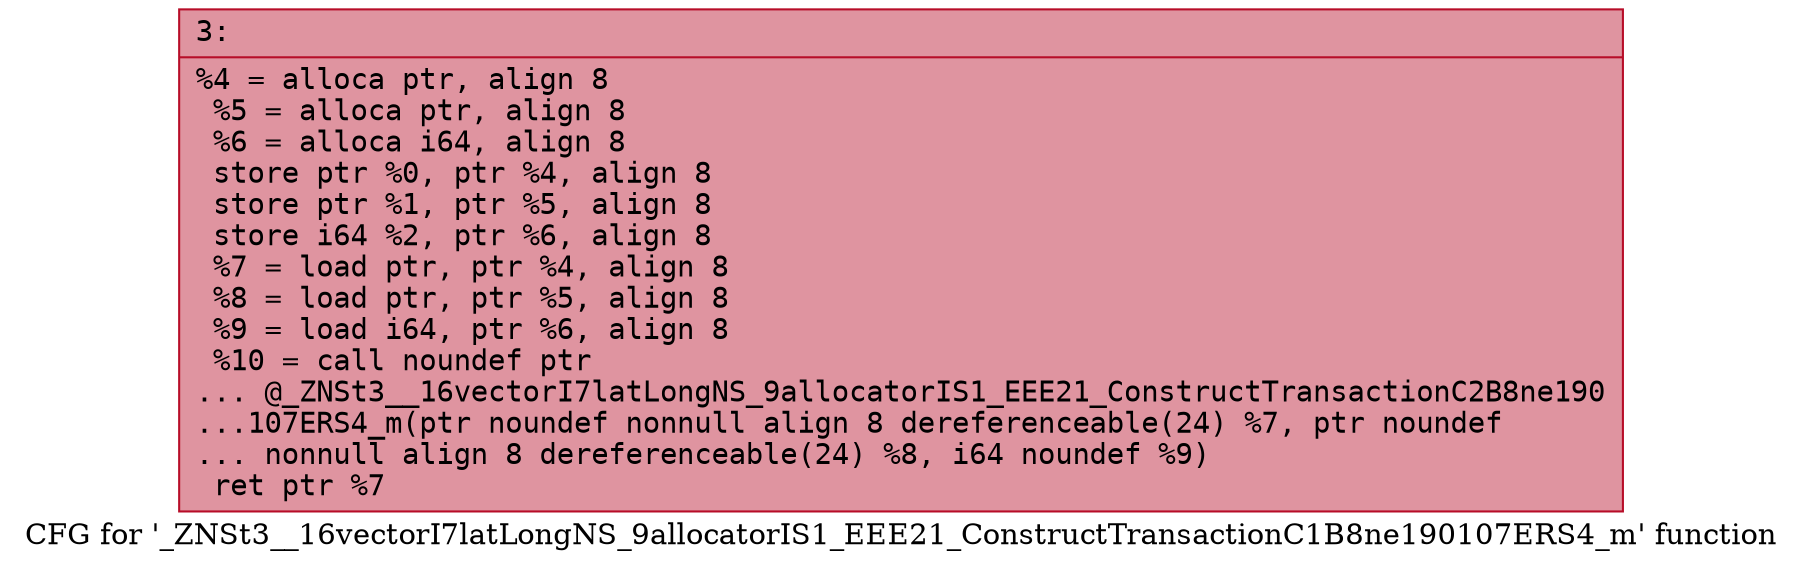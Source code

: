 digraph "CFG for '_ZNSt3__16vectorI7latLongNS_9allocatorIS1_EEE21_ConstructTransactionC1B8ne190107ERS4_m' function" {
	label="CFG for '_ZNSt3__16vectorI7latLongNS_9allocatorIS1_EEE21_ConstructTransactionC1B8ne190107ERS4_m' function";

	Node0x600001760d20 [shape=record,color="#b70d28ff", style=filled, fillcolor="#b70d2870" fontname="Courier",label="{3:\l|  %4 = alloca ptr, align 8\l  %5 = alloca ptr, align 8\l  %6 = alloca i64, align 8\l  store ptr %0, ptr %4, align 8\l  store ptr %1, ptr %5, align 8\l  store i64 %2, ptr %6, align 8\l  %7 = load ptr, ptr %4, align 8\l  %8 = load ptr, ptr %5, align 8\l  %9 = load i64, ptr %6, align 8\l  %10 = call noundef ptr\l... @_ZNSt3__16vectorI7latLongNS_9allocatorIS1_EEE21_ConstructTransactionC2B8ne190\l...107ERS4_m(ptr noundef nonnull align 8 dereferenceable(24) %7, ptr noundef\l... nonnull align 8 dereferenceable(24) %8, i64 noundef %9)\l  ret ptr %7\l}"];
}
